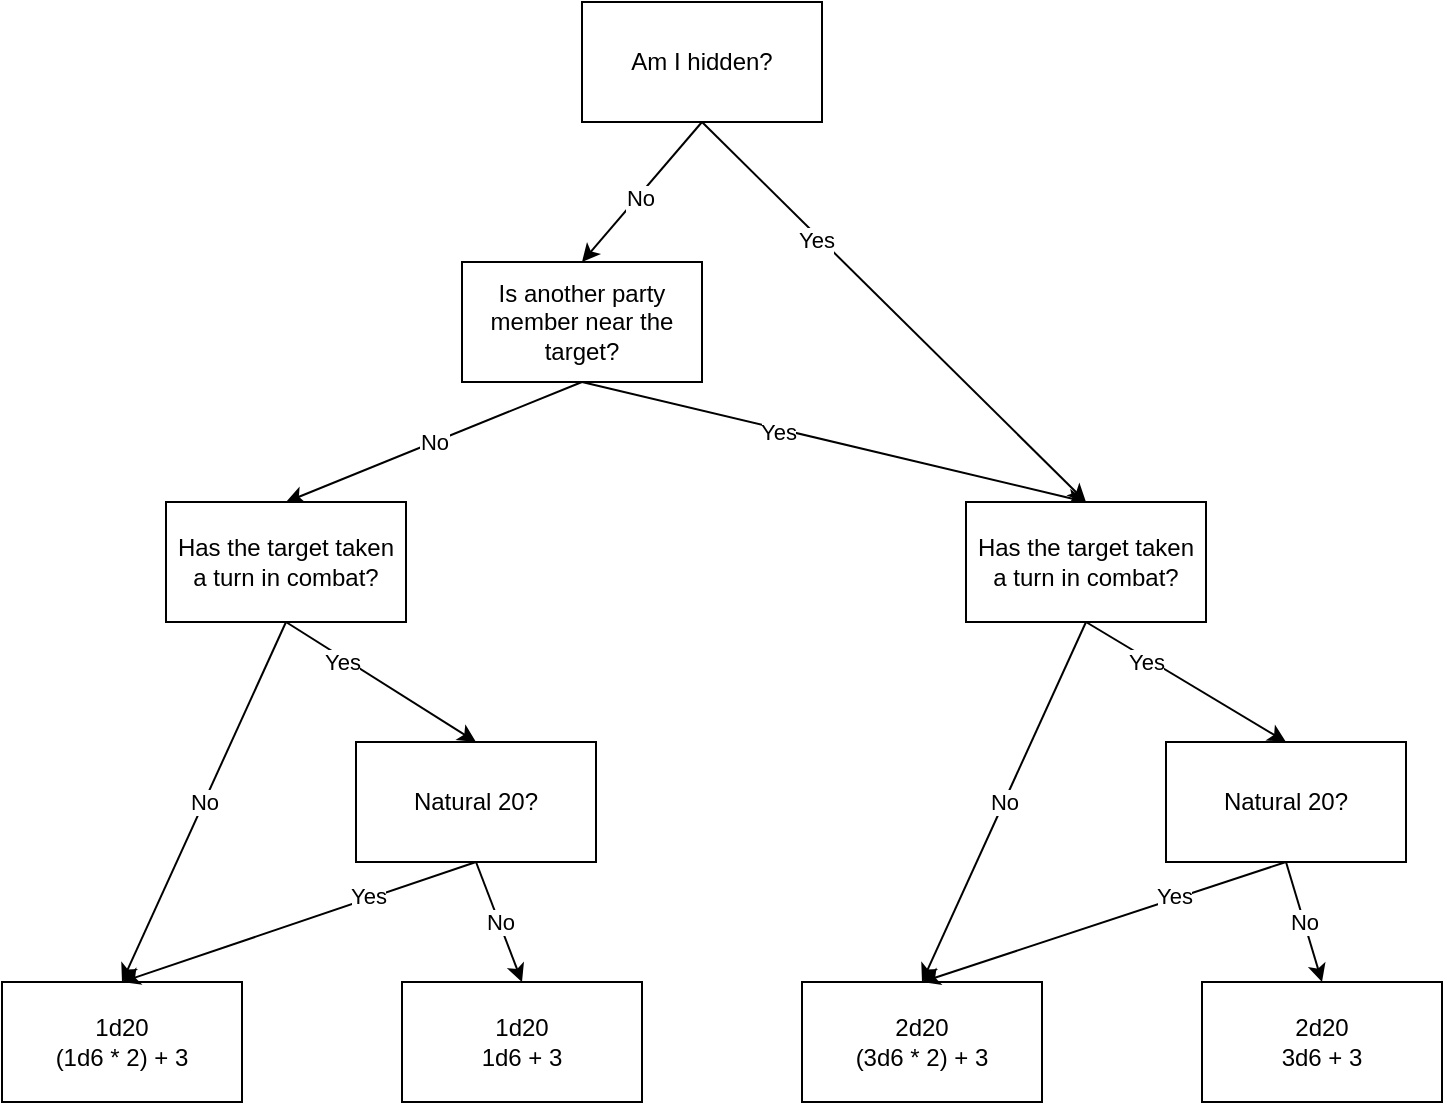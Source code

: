<mxfile version="21.2.1" type="github">
  <diagram name="Page-1" id="AYoVV-OsY1Wz2RUMu2Mf">
    <mxGraphModel dx="921" dy="886" grid="1" gridSize="10" guides="1" tooltips="1" connect="1" arrows="1" fold="1" page="1" pageScale="1" pageWidth="850" pageHeight="1100" math="0" shadow="0">
      <root>
        <mxCell id="0" />
        <mxCell id="1" parent="0" />
        <mxCell id="CmZdVK3zWLwExLf1IJCk-1" value="Am I hidden?" style="rounded=0;whiteSpace=wrap;html=1;" vertex="1" parent="1">
          <mxGeometry x="340" y="170" width="120" height="60" as="geometry" />
        </mxCell>
        <mxCell id="CmZdVK3zWLwExLf1IJCk-2" value="2d20&lt;br&gt;3d6 + 3" style="rounded=0;whiteSpace=wrap;html=1;" vertex="1" parent="1">
          <mxGeometry x="650" y="660" width="120" height="60" as="geometry" />
        </mxCell>
        <mxCell id="CmZdVK3zWLwExLf1IJCk-3" value="1d20&lt;br&gt;1d6 + 3" style="rounded=0;whiteSpace=wrap;html=1;" vertex="1" parent="1">
          <mxGeometry x="250" y="660" width="120" height="60" as="geometry" />
        </mxCell>
        <mxCell id="CmZdVK3zWLwExLf1IJCk-4" value="" style="endArrow=classic;html=1;rounded=0;exitX=0.5;exitY=1;exitDx=0;exitDy=0;entryX=0.5;entryY=0;entryDx=0;entryDy=0;" edge="1" parent="1" source="CmZdVK3zWLwExLf1IJCk-1" target="CmZdVK3zWLwExLf1IJCk-17">
          <mxGeometry width="50" height="50" relative="1" as="geometry">
            <mxPoint x="230" y="440" as="sourcePoint" />
            <mxPoint x="580" y="480" as="targetPoint" />
          </mxGeometry>
        </mxCell>
        <mxCell id="CmZdVK3zWLwExLf1IJCk-10" value="Yes&lt;br&gt;" style="edgeLabel;html=1;align=center;verticalAlign=middle;resizable=0;points=[];" vertex="1" connectable="0" parent="CmZdVK3zWLwExLf1IJCk-4">
          <mxGeometry x="-0.392" y="-2" relative="1" as="geometry">
            <mxPoint as="offset" />
          </mxGeometry>
        </mxCell>
        <mxCell id="CmZdVK3zWLwExLf1IJCk-5" value="" style="endArrow=classic;html=1;rounded=0;exitX=0.5;exitY=1;exitDx=0;exitDy=0;entryX=0.5;entryY=0;entryDx=0;entryDy=0;" edge="1" parent="1" source="CmZdVK3zWLwExLf1IJCk-1" target="CmZdVK3zWLwExLf1IJCk-6">
          <mxGeometry width="50" height="50" relative="1" as="geometry">
            <mxPoint x="210" y="270" as="sourcePoint" />
            <mxPoint x="320" y="330" as="targetPoint" />
          </mxGeometry>
        </mxCell>
        <mxCell id="CmZdVK3zWLwExLf1IJCk-11" value="No" style="edgeLabel;html=1;align=center;verticalAlign=middle;resizable=0;points=[];" vertex="1" connectable="0" parent="CmZdVK3zWLwExLf1IJCk-5">
          <mxGeometry x="0.07" y="1" relative="1" as="geometry">
            <mxPoint as="offset" />
          </mxGeometry>
        </mxCell>
        <mxCell id="CmZdVK3zWLwExLf1IJCk-6" value="Is another party member near the target?" style="rounded=0;whiteSpace=wrap;html=1;" vertex="1" parent="1">
          <mxGeometry x="280" y="300" width="120" height="60" as="geometry" />
        </mxCell>
        <mxCell id="CmZdVK3zWLwExLf1IJCk-7" value="" style="endArrow=classic;html=1;rounded=0;exitX=0.5;exitY=1;exitDx=0;exitDy=0;entryX=0.5;entryY=0;entryDx=0;entryDy=0;" edge="1" parent="1" source="CmZdVK3zWLwExLf1IJCk-6" target="CmZdVK3zWLwExLf1IJCk-17">
          <mxGeometry width="50" height="50" relative="1" as="geometry">
            <mxPoint x="210" y="270" as="sourcePoint" />
            <mxPoint x="550" y="480" as="targetPoint" />
          </mxGeometry>
        </mxCell>
        <mxCell id="CmZdVK3zWLwExLf1IJCk-13" value="Yes" style="edgeLabel;html=1;align=center;verticalAlign=middle;resizable=0;points=[];" vertex="1" connectable="0" parent="CmZdVK3zWLwExLf1IJCk-7">
          <mxGeometry x="-0.225" y="-1" relative="1" as="geometry">
            <mxPoint as="offset" />
          </mxGeometry>
        </mxCell>
        <mxCell id="CmZdVK3zWLwExLf1IJCk-8" value="" style="endArrow=classic;html=1;rounded=0;exitX=0.5;exitY=1;exitDx=0;exitDy=0;entryX=0.5;entryY=0;entryDx=0;entryDy=0;" edge="1" parent="1" source="CmZdVK3zWLwExLf1IJCk-6" target="CmZdVK3zWLwExLf1IJCk-20">
          <mxGeometry width="50" height="50" relative="1" as="geometry">
            <mxPoint x="340" y="440" as="sourcePoint" />
            <mxPoint x="240" y="480" as="targetPoint" />
          </mxGeometry>
        </mxCell>
        <mxCell id="CmZdVK3zWLwExLf1IJCk-12" value="No" style="edgeLabel;html=1;align=center;verticalAlign=middle;resizable=0;points=[];" vertex="1" connectable="0" parent="CmZdVK3zWLwExLf1IJCk-8">
          <mxGeometry relative="1" as="geometry">
            <mxPoint as="offset" />
          </mxGeometry>
        </mxCell>
        <mxCell id="CmZdVK3zWLwExLf1IJCk-9" value="2d20&lt;br&gt;(3d6 * 2) + 3" style="rounded=0;whiteSpace=wrap;html=1;" vertex="1" parent="1">
          <mxGeometry x="450" y="660" width="120" height="60" as="geometry" />
        </mxCell>
        <mxCell id="CmZdVK3zWLwExLf1IJCk-16" value="1d20&lt;br&gt;(1d6 * 2) + 3" style="rounded=0;whiteSpace=wrap;html=1;" vertex="1" parent="1">
          <mxGeometry x="50" y="660" width="120" height="60" as="geometry" />
        </mxCell>
        <mxCell id="CmZdVK3zWLwExLf1IJCk-17" value="Has the target taken a turn in combat?" style="rounded=0;whiteSpace=wrap;html=1;" vertex="1" parent="1">
          <mxGeometry x="532" y="420" width="120" height="60" as="geometry" />
        </mxCell>
        <mxCell id="CmZdVK3zWLwExLf1IJCk-18" value="Natural 20?" style="rounded=0;whiteSpace=wrap;html=1;" vertex="1" parent="1">
          <mxGeometry x="227" y="540" width="120" height="60" as="geometry" />
        </mxCell>
        <mxCell id="CmZdVK3zWLwExLf1IJCk-19" value="Natural 20?" style="rounded=0;whiteSpace=wrap;html=1;" vertex="1" parent="1">
          <mxGeometry x="632" y="540" width="120" height="60" as="geometry" />
        </mxCell>
        <mxCell id="CmZdVK3zWLwExLf1IJCk-20" value="Has the target taken a turn in combat?" style="rounded=0;whiteSpace=wrap;html=1;" vertex="1" parent="1">
          <mxGeometry x="132" y="420" width="120" height="60" as="geometry" />
        </mxCell>
        <mxCell id="CmZdVK3zWLwExLf1IJCk-21" value="" style="endArrow=classic;html=1;rounded=0;exitX=0.5;exitY=1;exitDx=0;exitDy=0;entryX=0.5;entryY=0;entryDx=0;entryDy=0;" edge="1" parent="1" source="CmZdVK3zWLwExLf1IJCk-20" target="CmZdVK3zWLwExLf1IJCk-16">
          <mxGeometry width="50" height="50" relative="1" as="geometry">
            <mxPoint x="275" y="440" as="sourcePoint" />
            <mxPoint x="-15" y="590" as="targetPoint" />
          </mxGeometry>
        </mxCell>
        <mxCell id="CmZdVK3zWLwExLf1IJCk-22" value="No" style="edgeLabel;html=1;align=center;verticalAlign=middle;resizable=0;points=[];" vertex="1" connectable="0" parent="CmZdVK3zWLwExLf1IJCk-21">
          <mxGeometry relative="1" as="geometry">
            <mxPoint as="offset" />
          </mxGeometry>
        </mxCell>
        <mxCell id="CmZdVK3zWLwExLf1IJCk-23" value="" style="endArrow=classic;html=1;rounded=0;exitX=0.5;exitY=1;exitDx=0;exitDy=0;entryX=0.5;entryY=0;entryDx=0;entryDy=0;" edge="1" parent="1" source="CmZdVK3zWLwExLf1IJCk-17" target="CmZdVK3zWLwExLf1IJCk-9">
          <mxGeometry width="50" height="50" relative="1" as="geometry">
            <mxPoint x="245" y="560" as="sourcePoint" />
            <mxPoint x="460" y="630" as="targetPoint" />
          </mxGeometry>
        </mxCell>
        <mxCell id="CmZdVK3zWLwExLf1IJCk-24" value="No" style="edgeLabel;html=1;align=center;verticalAlign=middle;resizable=0;points=[];" vertex="1" connectable="0" parent="CmZdVK3zWLwExLf1IJCk-23">
          <mxGeometry relative="1" as="geometry">
            <mxPoint as="offset" />
          </mxGeometry>
        </mxCell>
        <mxCell id="CmZdVK3zWLwExLf1IJCk-25" value="" style="endArrow=classic;html=1;rounded=0;exitX=0.5;exitY=1;exitDx=0;exitDy=0;entryX=0.5;entryY=0;entryDx=0;entryDy=0;" edge="1" parent="1" source="CmZdVK3zWLwExLf1IJCk-20" target="CmZdVK3zWLwExLf1IJCk-18">
          <mxGeometry width="50" height="50" relative="1" as="geometry">
            <mxPoint x="377" y="270" as="sourcePoint" />
            <mxPoint x="487" y="500" as="targetPoint" />
          </mxGeometry>
        </mxCell>
        <mxCell id="CmZdVK3zWLwExLf1IJCk-26" value="Yes&lt;br&gt;" style="edgeLabel;html=1;align=center;verticalAlign=middle;resizable=0;points=[];" vertex="1" connectable="0" parent="CmZdVK3zWLwExLf1IJCk-25">
          <mxGeometry x="-0.392" y="-2" relative="1" as="geometry">
            <mxPoint as="offset" />
          </mxGeometry>
        </mxCell>
        <mxCell id="CmZdVK3zWLwExLf1IJCk-27" value="" style="endArrow=classic;html=1;rounded=0;entryX=0.5;entryY=0;entryDx=0;entryDy=0;exitX=0.5;exitY=1;exitDx=0;exitDy=0;" edge="1" parent="1" source="CmZdVK3zWLwExLf1IJCk-17" target="CmZdVK3zWLwExLf1IJCk-19">
          <mxGeometry width="50" height="50" relative="1" as="geometry">
            <mxPoint x="552" y="550" as="sourcePoint" />
            <mxPoint x="372" y="600" as="targetPoint" />
          </mxGeometry>
        </mxCell>
        <mxCell id="CmZdVK3zWLwExLf1IJCk-28" value="Yes&lt;br&gt;" style="edgeLabel;html=1;align=center;verticalAlign=middle;resizable=0;points=[];" vertex="1" connectable="0" parent="CmZdVK3zWLwExLf1IJCk-27">
          <mxGeometry x="-0.392" y="-2" relative="1" as="geometry">
            <mxPoint as="offset" />
          </mxGeometry>
        </mxCell>
        <mxCell id="CmZdVK3zWLwExLf1IJCk-29" value="" style="endArrow=classic;html=1;rounded=0;exitX=0.5;exitY=1;exitDx=0;exitDy=0;entryX=0.5;entryY=0;entryDx=0;entryDy=0;" edge="1" parent="1" source="CmZdVK3zWLwExLf1IJCk-19" target="CmZdVK3zWLwExLf1IJCk-2">
          <mxGeometry width="50" height="50" relative="1" as="geometry">
            <mxPoint x="500" y="440" as="sourcePoint" />
            <mxPoint x="503" y="759" as="targetPoint" />
          </mxGeometry>
        </mxCell>
        <mxCell id="CmZdVK3zWLwExLf1IJCk-30" value="No" style="edgeLabel;html=1;align=center;verticalAlign=middle;resizable=0;points=[];" vertex="1" connectable="0" parent="CmZdVK3zWLwExLf1IJCk-29">
          <mxGeometry relative="1" as="geometry">
            <mxPoint as="offset" />
          </mxGeometry>
        </mxCell>
        <mxCell id="CmZdVK3zWLwExLf1IJCk-31" value="" style="endArrow=classic;html=1;rounded=0;entryX=0.5;entryY=0;entryDx=0;entryDy=0;exitX=0.5;exitY=1;exitDx=0;exitDy=0;" edge="1" parent="1" source="CmZdVK3zWLwExLf1IJCk-19" target="CmZdVK3zWLwExLf1IJCk-9">
          <mxGeometry width="50" height="50" relative="1" as="geometry">
            <mxPoint x="500" y="440" as="sourcePoint" />
            <mxPoint x="620" y="540" as="targetPoint" />
          </mxGeometry>
        </mxCell>
        <mxCell id="CmZdVK3zWLwExLf1IJCk-32" value="Yes&lt;br&gt;" style="edgeLabel;html=1;align=center;verticalAlign=middle;resizable=0;points=[];" vertex="1" connectable="0" parent="CmZdVK3zWLwExLf1IJCk-31">
          <mxGeometry x="-0.392" y="-2" relative="1" as="geometry">
            <mxPoint as="offset" />
          </mxGeometry>
        </mxCell>
        <mxCell id="CmZdVK3zWLwExLf1IJCk-33" value="" style="endArrow=classic;html=1;rounded=0;exitX=0.5;exitY=1;exitDx=0;exitDy=0;entryX=0.5;entryY=0;entryDx=0;entryDy=0;" edge="1" parent="1" source="CmZdVK3zWLwExLf1IJCk-18" target="CmZdVK3zWLwExLf1IJCk-16">
          <mxGeometry width="50" height="50" relative="1" as="geometry">
            <mxPoint x="225" y="680" as="sourcePoint" />
            <mxPoint x="155" y="730" as="targetPoint" />
          </mxGeometry>
        </mxCell>
        <mxCell id="CmZdVK3zWLwExLf1IJCk-34" value="Yes&lt;br&gt;" style="edgeLabel;html=1;align=center;verticalAlign=middle;resizable=0;points=[];" vertex="1" connectable="0" parent="CmZdVK3zWLwExLf1IJCk-33">
          <mxGeometry x="-0.392" y="-2" relative="1" as="geometry">
            <mxPoint as="offset" />
          </mxGeometry>
        </mxCell>
        <mxCell id="CmZdVK3zWLwExLf1IJCk-35" value="" style="endArrow=classic;html=1;rounded=0;entryX=0.5;entryY=0;entryDx=0;entryDy=0;exitX=0.5;exitY=1;exitDx=0;exitDy=0;" edge="1" parent="1" source="CmZdVK3zWLwExLf1IJCk-18" target="CmZdVK3zWLwExLf1IJCk-3">
          <mxGeometry width="50" height="50" relative="1" as="geometry">
            <mxPoint x="245" y="650" as="sourcePoint" />
            <mxPoint x="295" y="720" as="targetPoint" />
          </mxGeometry>
        </mxCell>
        <mxCell id="CmZdVK3zWLwExLf1IJCk-36" value="No" style="edgeLabel;html=1;align=center;verticalAlign=middle;resizable=0;points=[];" vertex="1" connectable="0" parent="CmZdVK3zWLwExLf1IJCk-35">
          <mxGeometry relative="1" as="geometry">
            <mxPoint as="offset" />
          </mxGeometry>
        </mxCell>
      </root>
    </mxGraphModel>
  </diagram>
</mxfile>
